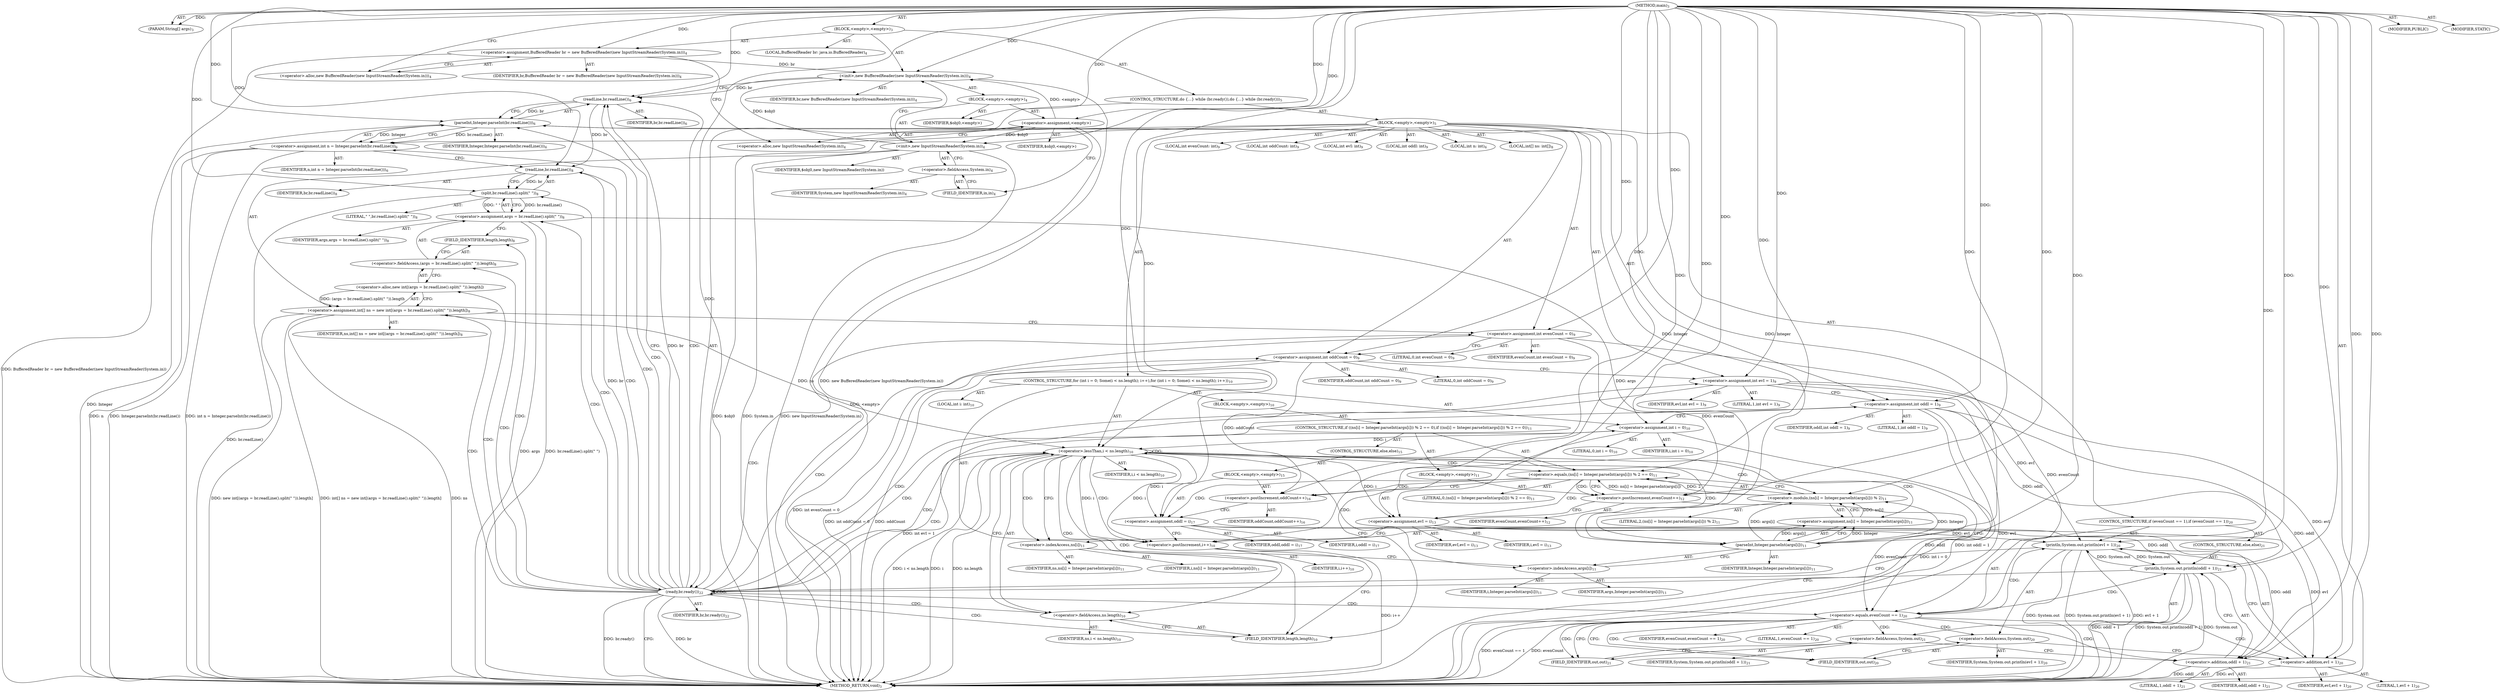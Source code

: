 digraph "main" {  
"19" [label = <(METHOD,main)<SUB>3</SUB>> ]
"20" [label = <(PARAM,String[] args)<SUB>3</SUB>> ]
"21" [label = <(BLOCK,&lt;empty&gt;,&lt;empty&gt;)<SUB>3</SUB>> ]
"4" [label = <(LOCAL,BufferedReader br: java.io.BufferedReader)<SUB>4</SUB>> ]
"22" [label = <(&lt;operator&gt;.assignment,BufferedReader br = new BufferedReader(new InputStreamReader(System.in)))<SUB>4</SUB>> ]
"23" [label = <(IDENTIFIER,br,BufferedReader br = new BufferedReader(new InputStreamReader(System.in)))<SUB>4</SUB>> ]
"24" [label = <(&lt;operator&gt;.alloc,new BufferedReader(new InputStreamReader(System.in)))<SUB>4</SUB>> ]
"25" [label = <(&lt;init&gt;,new BufferedReader(new InputStreamReader(System.in)))<SUB>4</SUB>> ]
"3" [label = <(IDENTIFIER,br,new BufferedReader(new InputStreamReader(System.in)))<SUB>4</SUB>> ]
"26" [label = <(BLOCK,&lt;empty&gt;,&lt;empty&gt;)<SUB>4</SUB>> ]
"27" [label = <(&lt;operator&gt;.assignment,&lt;empty&gt;)> ]
"28" [label = <(IDENTIFIER,$obj0,&lt;empty&gt;)> ]
"29" [label = <(&lt;operator&gt;.alloc,new InputStreamReader(System.in))<SUB>4</SUB>> ]
"30" [label = <(&lt;init&gt;,new InputStreamReader(System.in))<SUB>4</SUB>> ]
"31" [label = <(IDENTIFIER,$obj0,new InputStreamReader(System.in))> ]
"32" [label = <(&lt;operator&gt;.fieldAccess,System.in)<SUB>4</SUB>> ]
"33" [label = <(IDENTIFIER,System,new InputStreamReader(System.in))<SUB>4</SUB>> ]
"34" [label = <(FIELD_IDENTIFIER,in,in)<SUB>4</SUB>> ]
"35" [label = <(IDENTIFIER,$obj0,&lt;empty&gt;)> ]
"36" [label = <(CONTROL_STRUCTURE,do {...} while (br.ready()),do {...} while (br.ready()))<SUB>5</SUB>> ]
"37" [label = <(BLOCK,&lt;empty&gt;,&lt;empty&gt;)<SUB>5</SUB>> ]
"38" [label = <(LOCAL,int n: int)<SUB>6</SUB>> ]
"39" [label = <(&lt;operator&gt;.assignment,int n = Integer.parseInt(br.readLine()))<SUB>6</SUB>> ]
"40" [label = <(IDENTIFIER,n,int n = Integer.parseInt(br.readLine()))<SUB>6</SUB>> ]
"41" [label = <(parseInt,Integer.parseInt(br.readLine()))<SUB>6</SUB>> ]
"42" [label = <(IDENTIFIER,Integer,Integer.parseInt(br.readLine()))<SUB>6</SUB>> ]
"43" [label = <(readLine,br.readLine())<SUB>6</SUB>> ]
"44" [label = <(IDENTIFIER,br,br.readLine())<SUB>6</SUB>> ]
"45" [label = <(LOCAL,int[] ns: int[])<SUB>8</SUB>> ]
"46" [label = <(&lt;operator&gt;.assignment,int[] ns = new int[(args = br.readLine().split(&quot; &quot;)).length])<SUB>8</SUB>> ]
"47" [label = <(IDENTIFIER,ns,int[] ns = new int[(args = br.readLine().split(&quot; &quot;)).length])<SUB>8</SUB>> ]
"48" [label = <(&lt;operator&gt;.alloc,new int[(args = br.readLine().split(&quot; &quot;)).length])> ]
"49" [label = <(&lt;operator&gt;.fieldAccess,(args = br.readLine().split(&quot; &quot;)).length)<SUB>8</SUB>> ]
"50" [label = <(&lt;operator&gt;.assignment,args = br.readLine().split(&quot; &quot;))<SUB>8</SUB>> ]
"51" [label = <(IDENTIFIER,args,args = br.readLine().split(&quot; &quot;))<SUB>8</SUB>> ]
"52" [label = <(split,br.readLine().split(&quot; &quot;))<SUB>8</SUB>> ]
"53" [label = <(readLine,br.readLine())<SUB>8</SUB>> ]
"54" [label = <(IDENTIFIER,br,br.readLine())<SUB>8</SUB>> ]
"55" [label = <(LITERAL,&quot; &quot;,br.readLine().split(&quot; &quot;))<SUB>8</SUB>> ]
"56" [label = <(FIELD_IDENTIFIER,length,length)<SUB>8</SUB>> ]
"57" [label = <(LOCAL,int evenCount: int)<SUB>9</SUB>> ]
"58" [label = <(LOCAL,int oddCount: int)<SUB>9</SUB>> ]
"59" [label = <(LOCAL,int evI: int)<SUB>9</SUB>> ]
"60" [label = <(LOCAL,int oddI: int)<SUB>9</SUB>> ]
"61" [label = <(&lt;operator&gt;.assignment,int evenCount = 0)<SUB>9</SUB>> ]
"62" [label = <(IDENTIFIER,evenCount,int evenCount = 0)<SUB>9</SUB>> ]
"63" [label = <(LITERAL,0,int evenCount = 0)<SUB>9</SUB>> ]
"64" [label = <(&lt;operator&gt;.assignment,int oddCount = 0)<SUB>9</SUB>> ]
"65" [label = <(IDENTIFIER,oddCount,int oddCount = 0)<SUB>9</SUB>> ]
"66" [label = <(LITERAL,0,int oddCount = 0)<SUB>9</SUB>> ]
"67" [label = <(&lt;operator&gt;.assignment,int evI = 1)<SUB>9</SUB>> ]
"68" [label = <(IDENTIFIER,evI,int evI = 1)<SUB>9</SUB>> ]
"69" [label = <(LITERAL,1,int evI = 1)<SUB>9</SUB>> ]
"70" [label = <(&lt;operator&gt;.assignment,int oddI = 1)<SUB>9</SUB>> ]
"71" [label = <(IDENTIFIER,oddI,int oddI = 1)<SUB>9</SUB>> ]
"72" [label = <(LITERAL,1,int oddI = 1)<SUB>9</SUB>> ]
"73" [label = <(CONTROL_STRUCTURE,for (int i = 0; Some(i &lt; ns.length); i++),for (int i = 0; Some(i &lt; ns.length); i++))<SUB>10</SUB>> ]
"74" [label = <(LOCAL,int i: int)<SUB>10</SUB>> ]
"75" [label = <(&lt;operator&gt;.assignment,int i = 0)<SUB>10</SUB>> ]
"76" [label = <(IDENTIFIER,i,int i = 0)<SUB>10</SUB>> ]
"77" [label = <(LITERAL,0,int i = 0)<SUB>10</SUB>> ]
"78" [label = <(&lt;operator&gt;.lessThan,i &lt; ns.length)<SUB>10</SUB>> ]
"79" [label = <(IDENTIFIER,i,i &lt; ns.length)<SUB>10</SUB>> ]
"80" [label = <(&lt;operator&gt;.fieldAccess,ns.length)<SUB>10</SUB>> ]
"81" [label = <(IDENTIFIER,ns,i &lt; ns.length)<SUB>10</SUB>> ]
"82" [label = <(FIELD_IDENTIFIER,length,length)<SUB>10</SUB>> ]
"83" [label = <(&lt;operator&gt;.postIncrement,i++)<SUB>10</SUB>> ]
"84" [label = <(IDENTIFIER,i,i++)<SUB>10</SUB>> ]
"85" [label = <(BLOCK,&lt;empty&gt;,&lt;empty&gt;)<SUB>10</SUB>> ]
"86" [label = <(CONTROL_STRUCTURE,if ((ns[i] = Integer.parseInt(args[i])) % 2 == 0),if ((ns[i] = Integer.parseInt(args[i])) % 2 == 0))<SUB>11</SUB>> ]
"87" [label = <(&lt;operator&gt;.equals,(ns[i] = Integer.parseInt(args[i])) % 2 == 0)<SUB>11</SUB>> ]
"88" [label = <(&lt;operator&gt;.modulo,(ns[i] = Integer.parseInt(args[i])) % 2)<SUB>11</SUB>> ]
"89" [label = <(&lt;operator&gt;.assignment,ns[i] = Integer.parseInt(args[i]))<SUB>11</SUB>> ]
"90" [label = <(&lt;operator&gt;.indexAccess,ns[i])<SUB>11</SUB>> ]
"91" [label = <(IDENTIFIER,ns,ns[i] = Integer.parseInt(args[i]))<SUB>11</SUB>> ]
"92" [label = <(IDENTIFIER,i,ns[i] = Integer.parseInt(args[i]))<SUB>11</SUB>> ]
"93" [label = <(parseInt,Integer.parseInt(args[i]))<SUB>11</SUB>> ]
"94" [label = <(IDENTIFIER,Integer,Integer.parseInt(args[i]))<SUB>11</SUB>> ]
"95" [label = <(&lt;operator&gt;.indexAccess,args[i])<SUB>11</SUB>> ]
"96" [label = <(IDENTIFIER,args,Integer.parseInt(args[i]))<SUB>11</SUB>> ]
"97" [label = <(IDENTIFIER,i,Integer.parseInt(args[i]))<SUB>11</SUB>> ]
"98" [label = <(LITERAL,2,(ns[i] = Integer.parseInt(args[i])) % 2)<SUB>11</SUB>> ]
"99" [label = <(LITERAL,0,(ns[i] = Integer.parseInt(args[i])) % 2 == 0)<SUB>11</SUB>> ]
"100" [label = <(BLOCK,&lt;empty&gt;,&lt;empty&gt;)<SUB>11</SUB>> ]
"101" [label = <(&lt;operator&gt;.postIncrement,evenCount++)<SUB>12</SUB>> ]
"102" [label = <(IDENTIFIER,evenCount,evenCount++)<SUB>12</SUB>> ]
"103" [label = <(&lt;operator&gt;.assignment,evI = i)<SUB>13</SUB>> ]
"104" [label = <(IDENTIFIER,evI,evI = i)<SUB>13</SUB>> ]
"105" [label = <(IDENTIFIER,i,evI = i)<SUB>13</SUB>> ]
"106" [label = <(CONTROL_STRUCTURE,else,else)<SUB>15</SUB>> ]
"107" [label = <(BLOCK,&lt;empty&gt;,&lt;empty&gt;)<SUB>15</SUB>> ]
"108" [label = <(&lt;operator&gt;.postIncrement,oddCount++)<SUB>16</SUB>> ]
"109" [label = <(IDENTIFIER,oddCount,oddCount++)<SUB>16</SUB>> ]
"110" [label = <(&lt;operator&gt;.assignment,oddI = i)<SUB>17</SUB>> ]
"111" [label = <(IDENTIFIER,oddI,oddI = i)<SUB>17</SUB>> ]
"112" [label = <(IDENTIFIER,i,oddI = i)<SUB>17</SUB>> ]
"113" [label = <(CONTROL_STRUCTURE,if (evenCount == 1),if (evenCount == 1))<SUB>20</SUB>> ]
"114" [label = <(&lt;operator&gt;.equals,evenCount == 1)<SUB>20</SUB>> ]
"115" [label = <(IDENTIFIER,evenCount,evenCount == 1)<SUB>20</SUB>> ]
"116" [label = <(LITERAL,1,evenCount == 1)<SUB>20</SUB>> ]
"117" [label = <(println,System.out.println(evI + 1))<SUB>20</SUB>> ]
"118" [label = <(&lt;operator&gt;.fieldAccess,System.out)<SUB>20</SUB>> ]
"119" [label = <(IDENTIFIER,System,System.out.println(evI + 1))<SUB>20</SUB>> ]
"120" [label = <(FIELD_IDENTIFIER,out,out)<SUB>20</SUB>> ]
"121" [label = <(&lt;operator&gt;.addition,evI + 1)<SUB>20</SUB>> ]
"122" [label = <(IDENTIFIER,evI,evI + 1)<SUB>20</SUB>> ]
"123" [label = <(LITERAL,1,evI + 1)<SUB>20</SUB>> ]
"124" [label = <(CONTROL_STRUCTURE,else,else)<SUB>21</SUB>> ]
"125" [label = <(println,System.out.println(oddI + 1))<SUB>21</SUB>> ]
"126" [label = <(&lt;operator&gt;.fieldAccess,System.out)<SUB>21</SUB>> ]
"127" [label = <(IDENTIFIER,System,System.out.println(oddI + 1))<SUB>21</SUB>> ]
"128" [label = <(FIELD_IDENTIFIER,out,out)<SUB>21</SUB>> ]
"129" [label = <(&lt;operator&gt;.addition,oddI + 1)<SUB>21</SUB>> ]
"130" [label = <(IDENTIFIER,oddI,oddI + 1)<SUB>21</SUB>> ]
"131" [label = <(LITERAL,1,oddI + 1)<SUB>21</SUB>> ]
"132" [label = <(ready,br.ready())<SUB>22</SUB>> ]
"133" [label = <(IDENTIFIER,br,br.ready())<SUB>22</SUB>> ]
"134" [label = <(MODIFIER,PUBLIC)> ]
"135" [label = <(MODIFIER,STATIC)> ]
"136" [label = <(METHOD_RETURN,void)<SUB>3</SUB>> ]
  "19" -> "20"  [ label = "AST: "] 
  "19" -> "21"  [ label = "AST: "] 
  "19" -> "134"  [ label = "AST: "] 
  "19" -> "135"  [ label = "AST: "] 
  "19" -> "136"  [ label = "AST: "] 
  "21" -> "4"  [ label = "AST: "] 
  "21" -> "22"  [ label = "AST: "] 
  "21" -> "25"  [ label = "AST: "] 
  "21" -> "36"  [ label = "AST: "] 
  "22" -> "23"  [ label = "AST: "] 
  "22" -> "24"  [ label = "AST: "] 
  "25" -> "3"  [ label = "AST: "] 
  "25" -> "26"  [ label = "AST: "] 
  "26" -> "27"  [ label = "AST: "] 
  "26" -> "30"  [ label = "AST: "] 
  "26" -> "35"  [ label = "AST: "] 
  "27" -> "28"  [ label = "AST: "] 
  "27" -> "29"  [ label = "AST: "] 
  "30" -> "31"  [ label = "AST: "] 
  "30" -> "32"  [ label = "AST: "] 
  "32" -> "33"  [ label = "AST: "] 
  "32" -> "34"  [ label = "AST: "] 
  "36" -> "37"  [ label = "AST: "] 
  "36" -> "132"  [ label = "AST: "] 
  "37" -> "38"  [ label = "AST: "] 
  "37" -> "39"  [ label = "AST: "] 
  "37" -> "45"  [ label = "AST: "] 
  "37" -> "46"  [ label = "AST: "] 
  "37" -> "57"  [ label = "AST: "] 
  "37" -> "58"  [ label = "AST: "] 
  "37" -> "59"  [ label = "AST: "] 
  "37" -> "60"  [ label = "AST: "] 
  "37" -> "61"  [ label = "AST: "] 
  "37" -> "64"  [ label = "AST: "] 
  "37" -> "67"  [ label = "AST: "] 
  "37" -> "70"  [ label = "AST: "] 
  "37" -> "73"  [ label = "AST: "] 
  "37" -> "113"  [ label = "AST: "] 
  "39" -> "40"  [ label = "AST: "] 
  "39" -> "41"  [ label = "AST: "] 
  "41" -> "42"  [ label = "AST: "] 
  "41" -> "43"  [ label = "AST: "] 
  "43" -> "44"  [ label = "AST: "] 
  "46" -> "47"  [ label = "AST: "] 
  "46" -> "48"  [ label = "AST: "] 
  "48" -> "49"  [ label = "AST: "] 
  "49" -> "50"  [ label = "AST: "] 
  "49" -> "56"  [ label = "AST: "] 
  "50" -> "51"  [ label = "AST: "] 
  "50" -> "52"  [ label = "AST: "] 
  "52" -> "53"  [ label = "AST: "] 
  "52" -> "55"  [ label = "AST: "] 
  "53" -> "54"  [ label = "AST: "] 
  "61" -> "62"  [ label = "AST: "] 
  "61" -> "63"  [ label = "AST: "] 
  "64" -> "65"  [ label = "AST: "] 
  "64" -> "66"  [ label = "AST: "] 
  "67" -> "68"  [ label = "AST: "] 
  "67" -> "69"  [ label = "AST: "] 
  "70" -> "71"  [ label = "AST: "] 
  "70" -> "72"  [ label = "AST: "] 
  "73" -> "74"  [ label = "AST: "] 
  "73" -> "75"  [ label = "AST: "] 
  "73" -> "78"  [ label = "AST: "] 
  "73" -> "83"  [ label = "AST: "] 
  "73" -> "85"  [ label = "AST: "] 
  "75" -> "76"  [ label = "AST: "] 
  "75" -> "77"  [ label = "AST: "] 
  "78" -> "79"  [ label = "AST: "] 
  "78" -> "80"  [ label = "AST: "] 
  "80" -> "81"  [ label = "AST: "] 
  "80" -> "82"  [ label = "AST: "] 
  "83" -> "84"  [ label = "AST: "] 
  "85" -> "86"  [ label = "AST: "] 
  "86" -> "87"  [ label = "AST: "] 
  "86" -> "100"  [ label = "AST: "] 
  "86" -> "106"  [ label = "AST: "] 
  "87" -> "88"  [ label = "AST: "] 
  "87" -> "99"  [ label = "AST: "] 
  "88" -> "89"  [ label = "AST: "] 
  "88" -> "98"  [ label = "AST: "] 
  "89" -> "90"  [ label = "AST: "] 
  "89" -> "93"  [ label = "AST: "] 
  "90" -> "91"  [ label = "AST: "] 
  "90" -> "92"  [ label = "AST: "] 
  "93" -> "94"  [ label = "AST: "] 
  "93" -> "95"  [ label = "AST: "] 
  "95" -> "96"  [ label = "AST: "] 
  "95" -> "97"  [ label = "AST: "] 
  "100" -> "101"  [ label = "AST: "] 
  "100" -> "103"  [ label = "AST: "] 
  "101" -> "102"  [ label = "AST: "] 
  "103" -> "104"  [ label = "AST: "] 
  "103" -> "105"  [ label = "AST: "] 
  "106" -> "107"  [ label = "AST: "] 
  "107" -> "108"  [ label = "AST: "] 
  "107" -> "110"  [ label = "AST: "] 
  "108" -> "109"  [ label = "AST: "] 
  "110" -> "111"  [ label = "AST: "] 
  "110" -> "112"  [ label = "AST: "] 
  "113" -> "114"  [ label = "AST: "] 
  "113" -> "117"  [ label = "AST: "] 
  "113" -> "124"  [ label = "AST: "] 
  "114" -> "115"  [ label = "AST: "] 
  "114" -> "116"  [ label = "AST: "] 
  "117" -> "118"  [ label = "AST: "] 
  "117" -> "121"  [ label = "AST: "] 
  "118" -> "119"  [ label = "AST: "] 
  "118" -> "120"  [ label = "AST: "] 
  "121" -> "122"  [ label = "AST: "] 
  "121" -> "123"  [ label = "AST: "] 
  "124" -> "125"  [ label = "AST: "] 
  "125" -> "126"  [ label = "AST: "] 
  "125" -> "129"  [ label = "AST: "] 
  "126" -> "127"  [ label = "AST: "] 
  "126" -> "128"  [ label = "AST: "] 
  "129" -> "130"  [ label = "AST: "] 
  "129" -> "131"  [ label = "AST: "] 
  "132" -> "133"  [ label = "AST: "] 
  "22" -> "29"  [ label = "CFG: "] 
  "25" -> "43"  [ label = "CFG: "] 
  "24" -> "22"  [ label = "CFG: "] 
  "132" -> "136"  [ label = "CFG: "] 
  "132" -> "43"  [ label = "CFG: "] 
  "27" -> "34"  [ label = "CFG: "] 
  "30" -> "25"  [ label = "CFG: "] 
  "39" -> "53"  [ label = "CFG: "] 
  "46" -> "61"  [ label = "CFG: "] 
  "61" -> "64"  [ label = "CFG: "] 
  "64" -> "67"  [ label = "CFG: "] 
  "67" -> "70"  [ label = "CFG: "] 
  "70" -> "75"  [ label = "CFG: "] 
  "29" -> "27"  [ label = "CFG: "] 
  "32" -> "30"  [ label = "CFG: "] 
  "41" -> "39"  [ label = "CFG: "] 
  "48" -> "46"  [ label = "CFG: "] 
  "75" -> "82"  [ label = "CFG: "] 
  "78" -> "90"  [ label = "CFG: "] 
  "78" -> "114"  [ label = "CFG: "] 
  "83" -> "82"  [ label = "CFG: "] 
  "114" -> "120"  [ label = "CFG: "] 
  "114" -> "128"  [ label = "CFG: "] 
  "117" -> "132"  [ label = "CFG: "] 
  "34" -> "32"  [ label = "CFG: "] 
  "43" -> "41"  [ label = "CFG: "] 
  "49" -> "48"  [ label = "CFG: "] 
  "80" -> "78"  [ label = "CFG: "] 
  "118" -> "121"  [ label = "CFG: "] 
  "121" -> "117"  [ label = "CFG: "] 
  "125" -> "132"  [ label = "CFG: "] 
  "50" -> "56"  [ label = "CFG: "] 
  "56" -> "49"  [ label = "CFG: "] 
  "82" -> "80"  [ label = "CFG: "] 
  "87" -> "101"  [ label = "CFG: "] 
  "87" -> "108"  [ label = "CFG: "] 
  "120" -> "118"  [ label = "CFG: "] 
  "126" -> "129"  [ label = "CFG: "] 
  "129" -> "125"  [ label = "CFG: "] 
  "52" -> "50"  [ label = "CFG: "] 
  "88" -> "87"  [ label = "CFG: "] 
  "101" -> "103"  [ label = "CFG: "] 
  "103" -> "83"  [ label = "CFG: "] 
  "128" -> "126"  [ label = "CFG: "] 
  "53" -> "52"  [ label = "CFG: "] 
  "89" -> "88"  [ label = "CFG: "] 
  "108" -> "110"  [ label = "CFG: "] 
  "110" -> "83"  [ label = "CFG: "] 
  "90" -> "95"  [ label = "CFG: "] 
  "93" -> "89"  [ label = "CFG: "] 
  "95" -> "93"  [ label = "CFG: "] 
  "19" -> "24"  [ label = "CFG: "] 
  "22" -> "136"  [ label = "DDG: BufferedReader br = new BufferedReader(new InputStreamReader(System.in))"] 
  "27" -> "136"  [ label = "DDG: &lt;empty&gt;"] 
  "30" -> "136"  [ label = "DDG: $obj0"] 
  "30" -> "136"  [ label = "DDG: System.in"] 
  "30" -> "136"  [ label = "DDG: new InputStreamReader(System.in)"] 
  "25" -> "136"  [ label = "DDG: new BufferedReader(new InputStreamReader(System.in))"] 
  "39" -> "136"  [ label = "DDG: n"] 
  "41" -> "136"  [ label = "DDG: Integer"] 
  "39" -> "136"  [ label = "DDG: Integer.parseInt(br.readLine())"] 
  "39" -> "136"  [ label = "DDG: int n = Integer.parseInt(br.readLine())"] 
  "46" -> "136"  [ label = "DDG: ns"] 
  "50" -> "136"  [ label = "DDG: args"] 
  "52" -> "136"  [ label = "DDG: br.readLine()"] 
  "50" -> "136"  [ label = "DDG: br.readLine().split(&quot; &quot;)"] 
  "46" -> "136"  [ label = "DDG: new int[(args = br.readLine().split(&quot; &quot;)).length]"] 
  "46" -> "136"  [ label = "DDG: int[] ns = new int[(args = br.readLine().split(&quot; &quot;)).length]"] 
  "61" -> "136"  [ label = "DDG: int evenCount = 0"] 
  "64" -> "136"  [ label = "DDG: oddCount"] 
  "64" -> "136"  [ label = "DDG: int oddCount = 0"] 
  "67" -> "136"  [ label = "DDG: evI"] 
  "67" -> "136"  [ label = "DDG: int evI = 1"] 
  "70" -> "136"  [ label = "DDG: oddI"] 
  "70" -> "136"  [ label = "DDG: int oddI = 1"] 
  "75" -> "136"  [ label = "DDG: int i = 0"] 
  "78" -> "136"  [ label = "DDG: i"] 
  "78" -> "136"  [ label = "DDG: ns.length"] 
  "78" -> "136"  [ label = "DDG: i &lt; ns.length"] 
  "114" -> "136"  [ label = "DDG: evenCount"] 
  "114" -> "136"  [ label = "DDG: evenCount == 1"] 
  "125" -> "136"  [ label = "DDG: System.out"] 
  "129" -> "136"  [ label = "DDG: oddI"] 
  "125" -> "136"  [ label = "DDG: oddI + 1"] 
  "125" -> "136"  [ label = "DDG: System.out.println(oddI + 1)"] 
  "117" -> "136"  [ label = "DDG: System.out"] 
  "121" -> "136"  [ label = "DDG: evI"] 
  "117" -> "136"  [ label = "DDG: evI + 1"] 
  "117" -> "136"  [ label = "DDG: System.out.println(evI + 1)"] 
  "132" -> "136"  [ label = "DDG: br"] 
  "132" -> "136"  [ label = "DDG: br.ready()"] 
  "83" -> "136"  [ label = "DDG: i++"] 
  "19" -> "20"  [ label = "DDG: "] 
  "19" -> "22"  [ label = "DDG: "] 
  "22" -> "25"  [ label = "DDG: br"] 
  "19" -> "25"  [ label = "DDG: "] 
  "27" -> "25"  [ label = "DDG: &lt;empty&gt;"] 
  "30" -> "25"  [ label = "DDG: $obj0"] 
  "19" -> "27"  [ label = "DDG: "] 
  "19" -> "35"  [ label = "DDG: "] 
  "41" -> "39"  [ label = "DDG: Integer"] 
  "41" -> "39"  [ label = "DDG: br.readLine()"] 
  "48" -> "46"  [ label = "DDG: (args = br.readLine().split(&quot; &quot;)).length"] 
  "19" -> "61"  [ label = "DDG: "] 
  "19" -> "64"  [ label = "DDG: "] 
  "19" -> "67"  [ label = "DDG: "] 
  "19" -> "70"  [ label = "DDG: "] 
  "53" -> "132"  [ label = "DDG: br"] 
  "19" -> "132"  [ label = "DDG: "] 
  "27" -> "30"  [ label = "DDG: $obj0"] 
  "19" -> "30"  [ label = "DDG: "] 
  "19" -> "75"  [ label = "DDG: "] 
  "93" -> "41"  [ label = "DDG: Integer"] 
  "19" -> "41"  [ label = "DDG: "] 
  "43" -> "41"  [ label = "DDG: br"] 
  "75" -> "78"  [ label = "DDG: i"] 
  "83" -> "78"  [ label = "DDG: i"] 
  "19" -> "78"  [ label = "DDG: "] 
  "46" -> "78"  [ label = "DDG: ns"] 
  "19" -> "83"  [ label = "DDG: "] 
  "78" -> "83"  [ label = "DDG: i"] 
  "61" -> "114"  [ label = "DDG: evenCount"] 
  "101" -> "114"  [ label = "DDG: evenCount"] 
  "19" -> "114"  [ label = "DDG: "] 
  "125" -> "117"  [ label = "DDG: System.out"] 
  "67" -> "117"  [ label = "DDG: evI"] 
  "103" -> "117"  [ label = "DDG: evI"] 
  "19" -> "117"  [ label = "DDG: "] 
  "25" -> "43"  [ label = "DDG: br"] 
  "132" -> "43"  [ label = "DDG: br"] 
  "19" -> "43"  [ label = "DDG: "] 
  "67" -> "121"  [ label = "DDG: evI"] 
  "103" -> "121"  [ label = "DDG: evI"] 
  "19" -> "121"  [ label = "DDG: "] 
  "117" -> "125"  [ label = "DDG: System.out"] 
  "70" -> "125"  [ label = "DDG: oddI"] 
  "110" -> "125"  [ label = "DDG: oddI"] 
  "19" -> "125"  [ label = "DDG: "] 
  "52" -> "50"  [ label = "DDG: br.readLine()"] 
  "52" -> "50"  [ label = "DDG: &quot; &quot;"] 
  "88" -> "87"  [ label = "DDG: ns[i] = Integer.parseInt(args[i])"] 
  "88" -> "87"  [ label = "DDG: 2"] 
  "19" -> "87"  [ label = "DDG: "] 
  "78" -> "103"  [ label = "DDG: i"] 
  "19" -> "103"  [ label = "DDG: "] 
  "70" -> "129"  [ label = "DDG: oddI"] 
  "110" -> "129"  [ label = "DDG: oddI"] 
  "19" -> "129"  [ label = "DDG: "] 
  "53" -> "52"  [ label = "DDG: br"] 
  "19" -> "52"  [ label = "DDG: "] 
  "89" -> "88"  [ label = "DDG: ns[i]"] 
  "93" -> "88"  [ label = "DDG: Integer"] 
  "93" -> "88"  [ label = "DDG: args[i]"] 
  "19" -> "88"  [ label = "DDG: "] 
  "61" -> "101"  [ label = "DDG: evenCount"] 
  "19" -> "101"  [ label = "DDG: "] 
  "78" -> "110"  [ label = "DDG: i"] 
  "19" -> "110"  [ label = "DDG: "] 
  "43" -> "53"  [ label = "DDG: br"] 
  "19" -> "53"  [ label = "DDG: "] 
  "93" -> "89"  [ label = "DDG: Integer"] 
  "93" -> "89"  [ label = "DDG: args[i]"] 
  "64" -> "108"  [ label = "DDG: oddCount"] 
  "19" -> "108"  [ label = "DDG: "] 
  "41" -> "93"  [ label = "DDG: Integer"] 
  "19" -> "93"  [ label = "DDG: "] 
  "50" -> "93"  [ label = "DDG: args"] 
  "132" -> "48"  [ label = "CDG: "] 
  "132" -> "49"  [ label = "CDG: "] 
  "132" -> "64"  [ label = "CDG: "] 
  "132" -> "75"  [ label = "CDG: "] 
  "132" -> "52"  [ label = "CDG: "] 
  "132" -> "46"  [ label = "CDG: "] 
  "132" -> "114"  [ label = "CDG: "] 
  "132" -> "56"  [ label = "CDG: "] 
  "132" -> "132"  [ label = "CDG: "] 
  "132" -> "67"  [ label = "CDG: "] 
  "132" -> "50"  [ label = "CDG: "] 
  "132" -> "82"  [ label = "CDG: "] 
  "132" -> "43"  [ label = "CDG: "] 
  "132" -> "80"  [ label = "CDG: "] 
  "132" -> "61"  [ label = "CDG: "] 
  "132" -> "53"  [ label = "CDG: "] 
  "132" -> "41"  [ label = "CDG: "] 
  "132" -> "70"  [ label = "CDG: "] 
  "132" -> "78"  [ label = "CDG: "] 
  "132" -> "39"  [ label = "CDG: "] 
  "78" -> "89"  [ label = "CDG: "] 
  "78" -> "95"  [ label = "CDG: "] 
  "78" -> "87"  [ label = "CDG: "] 
  "78" -> "82"  [ label = "CDG: "] 
  "78" -> "93"  [ label = "CDG: "] 
  "78" -> "90"  [ label = "CDG: "] 
  "78" -> "80"  [ label = "CDG: "] 
  "78" -> "83"  [ label = "CDG: "] 
  "78" -> "88"  [ label = "CDG: "] 
  "78" -> "78"  [ label = "CDG: "] 
  "114" -> "120"  [ label = "CDG: "] 
  "114" -> "128"  [ label = "CDG: "] 
  "114" -> "121"  [ label = "CDG: "] 
  "114" -> "129"  [ label = "CDG: "] 
  "114" -> "126"  [ label = "CDG: "] 
  "114" -> "118"  [ label = "CDG: "] 
  "114" -> "117"  [ label = "CDG: "] 
  "114" -> "125"  [ label = "CDG: "] 
  "87" -> "103"  [ label = "CDG: "] 
  "87" -> "101"  [ label = "CDG: "] 
  "87" -> "110"  [ label = "CDG: "] 
  "87" -> "108"  [ label = "CDG: "] 
}
